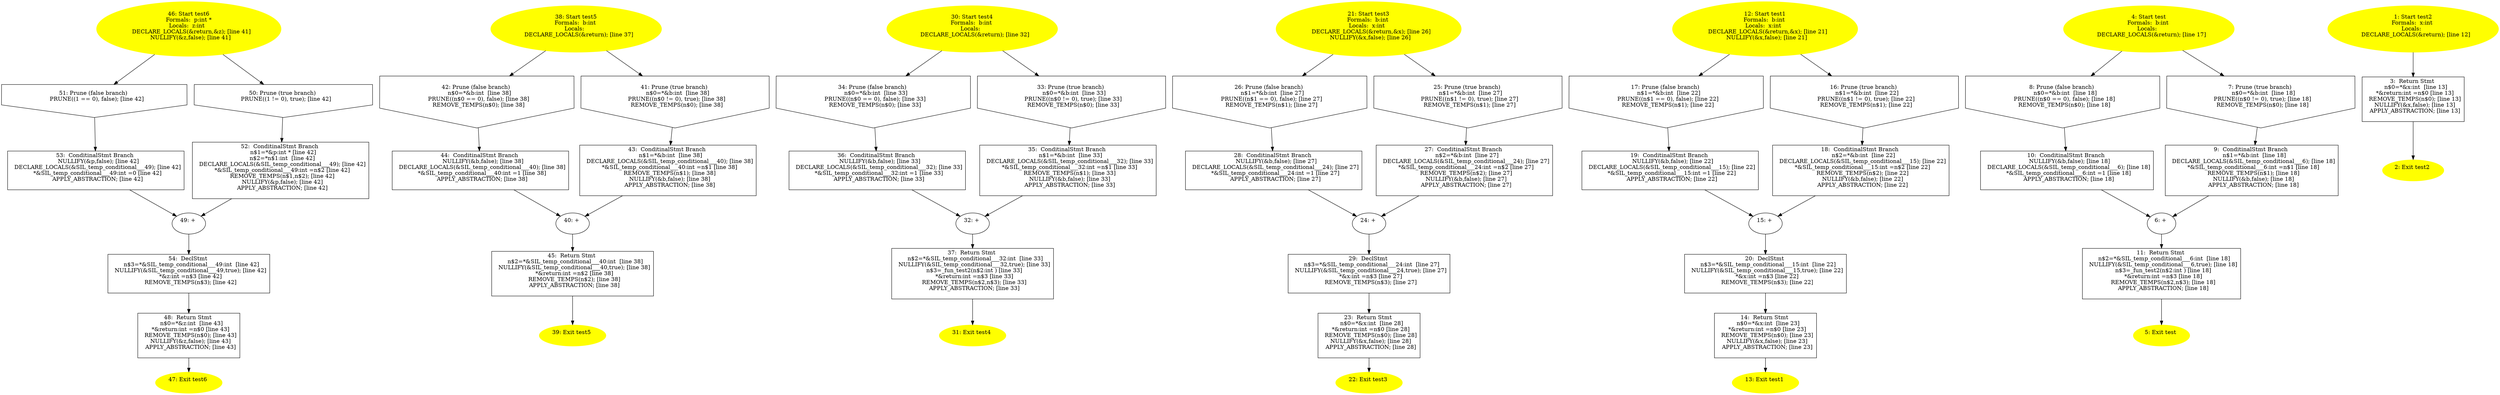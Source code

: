 digraph iCFG {
54 [label="54:  DeclStmt \n   n$3=*&SIL_temp_conditional___49:int  [line 42]\n  NULLIFY(&SIL_temp_conditional___49,true); [line 42]\n  *&z:int =n$3 [line 42]\n  REMOVE_TEMPS(n$3); [line 42]\n " shape="box"]
	

	 54 -> 48 ;
53 [label="53:  ConditinalStmt Branch \n   NULLIFY(&p,false); [line 42]\n  DECLARE_LOCALS(&SIL_temp_conditional___49); [line 42]\n  *&SIL_temp_conditional___49:int =0 [line 42]\n  APPLY_ABSTRACTION; [line 42]\n " shape="box"]
	

	 53 -> 49 ;
52 [label="52:  ConditinalStmt Branch \n   n$1=*&p:int * [line 42]\n  n$2=*n$1:int  [line 42]\n  DECLARE_LOCALS(&SIL_temp_conditional___49); [line 42]\n  *&SIL_temp_conditional___49:int =n$2 [line 42]\n  REMOVE_TEMPS(n$1,n$2); [line 42]\n  NULLIFY(&p,false); [line 42]\n  APPLY_ABSTRACTION; [line 42]\n " shape="box"]
	

	 52 -> 49 ;
51 [label="51: Prune (false branch) \n   PRUNE((1 == 0), false); [line 42]\n " shape="invhouse"]
	

	 51 -> 53 ;
50 [label="50: Prune (true branch) \n   PRUNE((1 != 0), true); [line 42]\n " shape="invhouse"]
	

	 50 -> 52 ;
49 [label="49: + \n  " ]
	

	 49 -> 54 ;
48 [label="48:  Return Stmt \n   n$0=*&z:int  [line 43]\n  *&return:int =n$0 [line 43]\n  REMOVE_TEMPS(n$0); [line 43]\n  NULLIFY(&z,false); [line 43]\n  APPLY_ABSTRACTION; [line 43]\n " shape="box"]
	

	 48 -> 47 ;
47 [label="47: Exit test6 \n  " color=yellow style=filled]
	

46 [label="46: Start test6\nFormals:  p:int *\nLocals:  z:int  \n   DECLARE_LOCALS(&return,&z); [line 41]\n  NULLIFY(&z,false); [line 41]\n " color=yellow style=filled]
	

	 46 -> 50 ;
	 46 -> 51 ;
45 [label="45:  Return Stmt \n   n$2=*&SIL_temp_conditional___40:int  [line 38]\n  NULLIFY(&SIL_temp_conditional___40,true); [line 38]\n  *&return:int =n$2 [line 38]\n  REMOVE_TEMPS(n$2); [line 38]\n  APPLY_ABSTRACTION; [line 38]\n " shape="box"]
	

	 45 -> 39 ;
44 [label="44:  ConditinalStmt Branch \n   NULLIFY(&b,false); [line 38]\n  DECLARE_LOCALS(&SIL_temp_conditional___40); [line 38]\n  *&SIL_temp_conditional___40:int =1 [line 38]\n  APPLY_ABSTRACTION; [line 38]\n " shape="box"]
	

	 44 -> 40 ;
43 [label="43:  ConditinalStmt Branch \n   n$1=*&b:int  [line 38]\n  DECLARE_LOCALS(&SIL_temp_conditional___40); [line 38]\n  *&SIL_temp_conditional___40:int =n$1 [line 38]\n  REMOVE_TEMPS(n$1); [line 38]\n  NULLIFY(&b,false); [line 38]\n  APPLY_ABSTRACTION; [line 38]\n " shape="box"]
	

	 43 -> 40 ;
42 [label="42: Prune (false branch) \n   n$0=*&b:int  [line 38]\n  PRUNE((n$0 == 0), false); [line 38]\n  REMOVE_TEMPS(n$0); [line 38]\n " shape="invhouse"]
	

	 42 -> 44 ;
41 [label="41: Prune (true branch) \n   n$0=*&b:int  [line 38]\n  PRUNE((n$0 != 0), true); [line 38]\n  REMOVE_TEMPS(n$0); [line 38]\n " shape="invhouse"]
	

	 41 -> 43 ;
40 [label="40: + \n  " ]
	

	 40 -> 45 ;
39 [label="39: Exit test5 \n  " color=yellow style=filled]
	

38 [label="38: Start test5\nFormals:  b:int \nLocals:  \n   DECLARE_LOCALS(&return); [line 37]\n " color=yellow style=filled]
	

	 38 -> 41 ;
	 38 -> 42 ;
37 [label="37:  Return Stmt \n   n$2=*&SIL_temp_conditional___32:int  [line 33]\n  NULLIFY(&SIL_temp_conditional___32,true); [line 33]\n  n$3=_fun_test2(n$2:int ) [line 33]\n  *&return:int =n$3 [line 33]\n  REMOVE_TEMPS(n$2,n$3); [line 33]\n  APPLY_ABSTRACTION; [line 33]\n " shape="box"]
	

	 37 -> 31 ;
36 [label="36:  ConditinalStmt Branch \n   NULLIFY(&b,false); [line 33]\n  DECLARE_LOCALS(&SIL_temp_conditional___32); [line 33]\n  *&SIL_temp_conditional___32:int =1 [line 33]\n  APPLY_ABSTRACTION; [line 33]\n " shape="box"]
	

	 36 -> 32 ;
35 [label="35:  ConditinalStmt Branch \n   n$1=*&b:int  [line 33]\n  DECLARE_LOCALS(&SIL_temp_conditional___32); [line 33]\n  *&SIL_temp_conditional___32:int =n$1 [line 33]\n  REMOVE_TEMPS(n$1); [line 33]\n  NULLIFY(&b,false); [line 33]\n  APPLY_ABSTRACTION; [line 33]\n " shape="box"]
	

	 35 -> 32 ;
34 [label="34: Prune (false branch) \n   n$0=*&b:int  [line 33]\n  PRUNE((n$0 == 0), false); [line 33]\n  REMOVE_TEMPS(n$0); [line 33]\n " shape="invhouse"]
	

	 34 -> 36 ;
33 [label="33: Prune (true branch) \n   n$0=*&b:int  [line 33]\n  PRUNE((n$0 != 0), true); [line 33]\n  REMOVE_TEMPS(n$0); [line 33]\n " shape="invhouse"]
	

	 33 -> 35 ;
32 [label="32: + \n  " ]
	

	 32 -> 37 ;
31 [label="31: Exit test4 \n  " color=yellow style=filled]
	

30 [label="30: Start test4\nFormals:  b:int \nLocals:  \n   DECLARE_LOCALS(&return); [line 32]\n " color=yellow style=filled]
	

	 30 -> 33 ;
	 30 -> 34 ;
29 [label="29:  DeclStmt \n   n$3=*&SIL_temp_conditional___24:int  [line 27]\n  NULLIFY(&SIL_temp_conditional___24,true); [line 27]\n  *&x:int =n$3 [line 27]\n  REMOVE_TEMPS(n$3); [line 27]\n " shape="box"]
	

	 29 -> 23 ;
28 [label="28:  ConditinalStmt Branch \n   NULLIFY(&b,false); [line 27]\n  DECLARE_LOCALS(&SIL_temp_conditional___24); [line 27]\n  *&SIL_temp_conditional___24:int =1 [line 27]\n  APPLY_ABSTRACTION; [line 27]\n " shape="box"]
	

	 28 -> 24 ;
27 [label="27:  ConditinalStmt Branch \n   n$2=*&b:int  [line 27]\n  DECLARE_LOCALS(&SIL_temp_conditional___24); [line 27]\n  *&SIL_temp_conditional___24:int =n$2 [line 27]\n  REMOVE_TEMPS(n$2); [line 27]\n  NULLIFY(&b,false); [line 27]\n  APPLY_ABSTRACTION; [line 27]\n " shape="box"]
	

	 27 -> 24 ;
26 [label="26: Prune (false branch) \n   n$1=*&b:int  [line 27]\n  PRUNE((n$1 == 0), false); [line 27]\n  REMOVE_TEMPS(n$1); [line 27]\n " shape="invhouse"]
	

	 26 -> 28 ;
25 [label="25: Prune (true branch) \n   n$1=*&b:int  [line 27]\n  PRUNE((n$1 != 0), true); [line 27]\n  REMOVE_TEMPS(n$1); [line 27]\n " shape="invhouse"]
	

	 25 -> 27 ;
24 [label="24: + \n  " ]
	

	 24 -> 29 ;
23 [label="23:  Return Stmt \n   n$0=*&x:int  [line 28]\n  *&return:int =n$0 [line 28]\n  REMOVE_TEMPS(n$0); [line 28]\n  NULLIFY(&x,false); [line 28]\n  APPLY_ABSTRACTION; [line 28]\n " shape="box"]
	

	 23 -> 22 ;
22 [label="22: Exit test3 \n  " color=yellow style=filled]
	

21 [label="21: Start test3\nFormals:  b:int \nLocals:  x:int  \n   DECLARE_LOCALS(&return,&x); [line 26]\n  NULLIFY(&x,false); [line 26]\n " color=yellow style=filled]
	

	 21 -> 25 ;
	 21 -> 26 ;
20 [label="20:  DeclStmt \n   n$3=*&SIL_temp_conditional___15:int  [line 22]\n  NULLIFY(&SIL_temp_conditional___15,true); [line 22]\n  *&x:int =n$3 [line 22]\n  REMOVE_TEMPS(n$3); [line 22]\n " shape="box"]
	

	 20 -> 14 ;
19 [label="19:  ConditinalStmt Branch \n   NULLIFY(&b,false); [line 22]\n  DECLARE_LOCALS(&SIL_temp_conditional___15); [line 22]\n  *&SIL_temp_conditional___15:int =1 [line 22]\n  APPLY_ABSTRACTION; [line 22]\n " shape="box"]
	

	 19 -> 15 ;
18 [label="18:  ConditinalStmt Branch \n   n$2=*&b:int  [line 22]\n  DECLARE_LOCALS(&SIL_temp_conditional___15); [line 22]\n  *&SIL_temp_conditional___15:int =n$2 [line 22]\n  REMOVE_TEMPS(n$2); [line 22]\n  NULLIFY(&b,false); [line 22]\n  APPLY_ABSTRACTION; [line 22]\n " shape="box"]
	

	 18 -> 15 ;
17 [label="17: Prune (false branch) \n   n$1=*&b:int  [line 22]\n  PRUNE((n$1 == 0), false); [line 22]\n  REMOVE_TEMPS(n$1); [line 22]\n " shape="invhouse"]
	

	 17 -> 19 ;
16 [label="16: Prune (true branch) \n   n$1=*&b:int  [line 22]\n  PRUNE((n$1 != 0), true); [line 22]\n  REMOVE_TEMPS(n$1); [line 22]\n " shape="invhouse"]
	

	 16 -> 18 ;
15 [label="15: + \n  " ]
	

	 15 -> 20 ;
14 [label="14:  Return Stmt \n   n$0=*&x:int  [line 23]\n  *&return:int =n$0 [line 23]\n  REMOVE_TEMPS(n$0); [line 23]\n  NULLIFY(&x,false); [line 23]\n  APPLY_ABSTRACTION; [line 23]\n " shape="box"]
	

	 14 -> 13 ;
13 [label="13: Exit test1 \n  " color=yellow style=filled]
	

12 [label="12: Start test1\nFormals:  b:int \nLocals:  x:int  \n   DECLARE_LOCALS(&return,&x); [line 21]\n  NULLIFY(&x,false); [line 21]\n " color=yellow style=filled]
	

	 12 -> 16 ;
	 12 -> 17 ;
11 [label="11:  Return Stmt \n   n$2=*&SIL_temp_conditional___6:int  [line 18]\n  NULLIFY(&SIL_temp_conditional___6,true); [line 18]\n  n$3=_fun_test2(n$2:int ) [line 18]\n  *&return:int =n$3 [line 18]\n  REMOVE_TEMPS(n$2,n$3); [line 18]\n  APPLY_ABSTRACTION; [line 18]\n " shape="box"]
	

	 11 -> 5 ;
10 [label="10:  ConditinalStmt Branch \n   NULLIFY(&b,false); [line 18]\n  DECLARE_LOCALS(&SIL_temp_conditional___6); [line 18]\n  *&SIL_temp_conditional___6:int =1 [line 18]\n  APPLY_ABSTRACTION; [line 18]\n " shape="box"]
	

	 10 -> 6 ;
9 [label="9:  ConditinalStmt Branch \n   n$1=*&b:int  [line 18]\n  DECLARE_LOCALS(&SIL_temp_conditional___6); [line 18]\n  *&SIL_temp_conditional___6:int =n$1 [line 18]\n  REMOVE_TEMPS(n$1); [line 18]\n  NULLIFY(&b,false); [line 18]\n  APPLY_ABSTRACTION; [line 18]\n " shape="box"]
	

	 9 -> 6 ;
8 [label="8: Prune (false branch) \n   n$0=*&b:int  [line 18]\n  PRUNE((n$0 == 0), false); [line 18]\n  REMOVE_TEMPS(n$0); [line 18]\n " shape="invhouse"]
	

	 8 -> 10 ;
7 [label="7: Prune (true branch) \n   n$0=*&b:int  [line 18]\n  PRUNE((n$0 != 0), true); [line 18]\n  REMOVE_TEMPS(n$0); [line 18]\n " shape="invhouse"]
	

	 7 -> 9 ;
6 [label="6: + \n  " ]
	

	 6 -> 11 ;
5 [label="5: Exit test \n  " color=yellow style=filled]
	

4 [label="4: Start test\nFormals:  b:int \nLocals:  \n   DECLARE_LOCALS(&return); [line 17]\n " color=yellow style=filled]
	

	 4 -> 7 ;
	 4 -> 8 ;
3 [label="3:  Return Stmt \n   n$0=*&x:int  [line 13]\n  *&return:int =n$0 [line 13]\n  REMOVE_TEMPS(n$0); [line 13]\n  NULLIFY(&x,false); [line 13]\n  APPLY_ABSTRACTION; [line 13]\n " shape="box"]
	

	 3 -> 2 ;
2 [label="2: Exit test2 \n  " color=yellow style=filled]
	

1 [label="1: Start test2\nFormals:  x:int \nLocals:  \n   DECLARE_LOCALS(&return); [line 12]\n " color=yellow style=filled]
	

	 1 -> 3 ;
}
